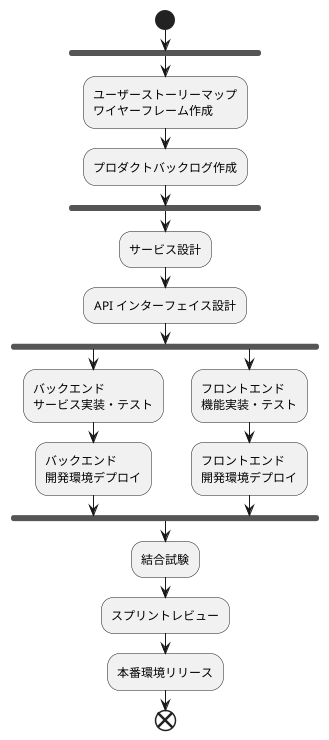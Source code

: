 @startuml test

start

fork
:ユーザーストーリーマップ\nワイヤーフレーム作成;
:プロダクトバックログ作成;

end fork

:サービス設計;
:API インターフェイス設計;

fork

:バックエンド\nサービス実装・テスト;
:バックエンド\n開発環境デプロイ;

fork again

:フロントエンド\n機能実装・テスト;
:フロントエンド\n開発環境デプロイ;

end fork

:結合試験;

:スプリントレビュー;

:本番環境リリース;

end

@enduml
